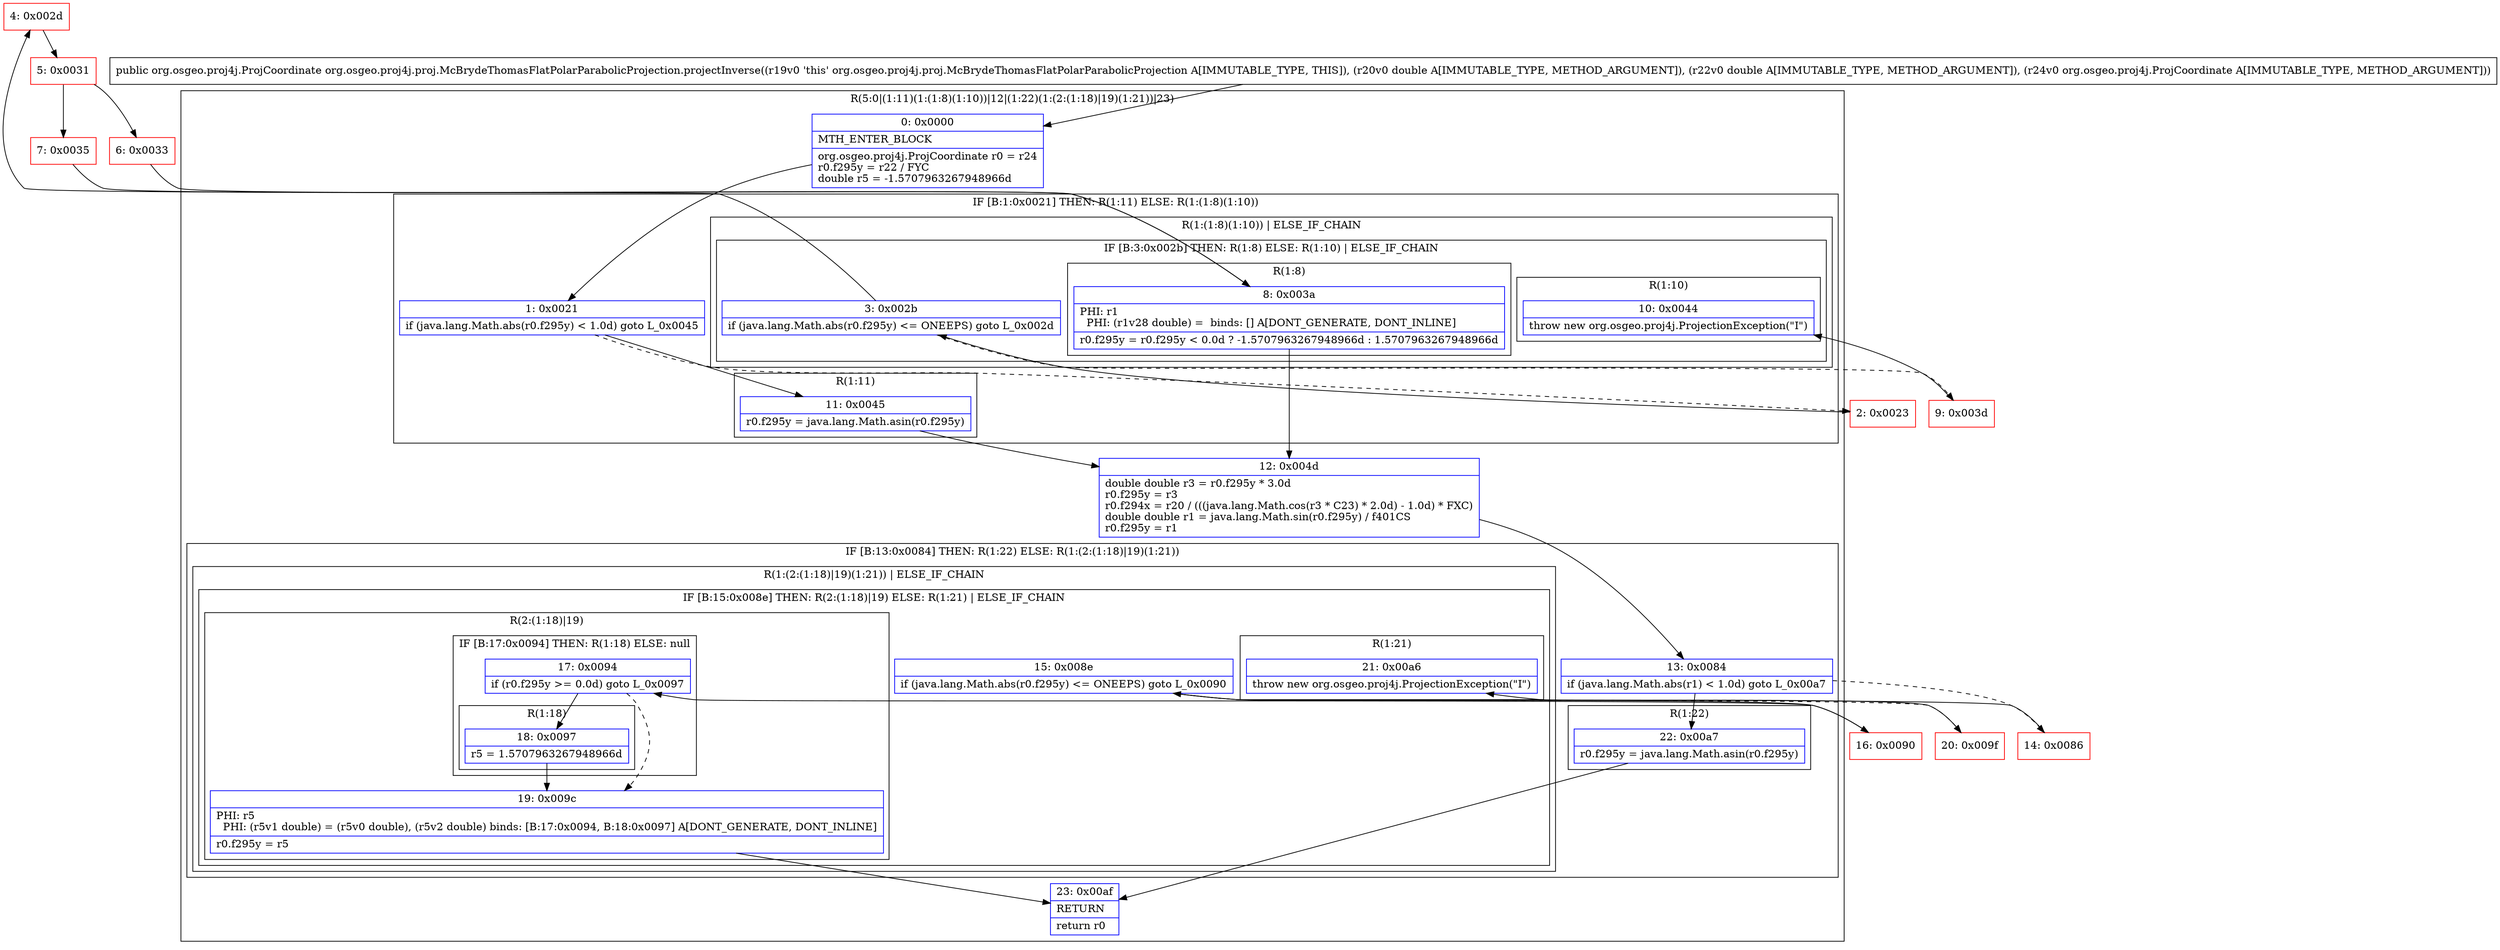 digraph "CFG fororg.osgeo.proj4j.proj.McBrydeThomasFlatPolarParabolicProjection.projectInverse(DDLorg\/osgeo\/proj4j\/ProjCoordinate;)Lorg\/osgeo\/proj4j\/ProjCoordinate;" {
subgraph cluster_Region_1858687762 {
label = "R(5:0|(1:11)(1:(1:8)(1:10))|12|(1:22)(1:(2:(1:18)|19)(1:21))|23)";
node [shape=record,color=blue];
Node_0 [shape=record,label="{0\:\ 0x0000|MTH_ENTER_BLOCK\l|org.osgeo.proj4j.ProjCoordinate r0 = r24\lr0.f295y = r22 \/ FYC\ldouble r5 = \-1.5707963267948966d\l}"];
subgraph cluster_IfRegion_598100194 {
label = "IF [B:1:0x0021] THEN: R(1:11) ELSE: R(1:(1:8)(1:10))";
node [shape=record,color=blue];
Node_1 [shape=record,label="{1\:\ 0x0021|if (java.lang.Math.abs(r0.f295y) \< 1.0d) goto L_0x0045\l}"];
subgraph cluster_Region_1958693844 {
label = "R(1:11)";
node [shape=record,color=blue];
Node_11 [shape=record,label="{11\:\ 0x0045|r0.f295y = java.lang.Math.asin(r0.f295y)\l}"];
}
subgraph cluster_Region_1419385755 {
label = "R(1:(1:8)(1:10)) | ELSE_IF_CHAIN\l";
node [shape=record,color=blue];
subgraph cluster_IfRegion_1610195839 {
label = "IF [B:3:0x002b] THEN: R(1:8) ELSE: R(1:10) | ELSE_IF_CHAIN\l";
node [shape=record,color=blue];
Node_3 [shape=record,label="{3\:\ 0x002b|if (java.lang.Math.abs(r0.f295y) \<= ONEEPS) goto L_0x002d\l}"];
subgraph cluster_Region_2072787537 {
label = "R(1:8)";
node [shape=record,color=blue];
Node_8 [shape=record,label="{8\:\ 0x003a|PHI: r1 \l  PHI: (r1v28 double) =  binds: [] A[DONT_GENERATE, DONT_INLINE]\l|r0.f295y = r0.f295y \< 0.0d ? \-1.5707963267948966d : 1.5707963267948966d\l}"];
}
subgraph cluster_Region_492708024 {
label = "R(1:10)";
node [shape=record,color=blue];
Node_10 [shape=record,label="{10\:\ 0x0044|throw new org.osgeo.proj4j.ProjectionException(\"I\")\l}"];
}
}
}
}
Node_12 [shape=record,label="{12\:\ 0x004d|double double r3 = r0.f295y * 3.0d\lr0.f295y = r3\lr0.f294x = r20 \/ (((java.lang.Math.cos(r3 * C23) * 2.0d) \- 1.0d) * FXC)\ldouble double r1 = java.lang.Math.sin(r0.f295y) \/ f401CS\lr0.f295y = r1\l}"];
subgraph cluster_IfRegion_444931798 {
label = "IF [B:13:0x0084] THEN: R(1:22) ELSE: R(1:(2:(1:18)|19)(1:21))";
node [shape=record,color=blue];
Node_13 [shape=record,label="{13\:\ 0x0084|if (java.lang.Math.abs(r1) \< 1.0d) goto L_0x00a7\l}"];
subgraph cluster_Region_1794935962 {
label = "R(1:22)";
node [shape=record,color=blue];
Node_22 [shape=record,label="{22\:\ 0x00a7|r0.f295y = java.lang.Math.asin(r0.f295y)\l}"];
}
subgraph cluster_Region_782038907 {
label = "R(1:(2:(1:18)|19)(1:21)) | ELSE_IF_CHAIN\l";
node [shape=record,color=blue];
subgraph cluster_IfRegion_1687395322 {
label = "IF [B:15:0x008e] THEN: R(2:(1:18)|19) ELSE: R(1:21) | ELSE_IF_CHAIN\l";
node [shape=record,color=blue];
Node_15 [shape=record,label="{15\:\ 0x008e|if (java.lang.Math.abs(r0.f295y) \<= ONEEPS) goto L_0x0090\l}"];
subgraph cluster_Region_1822940275 {
label = "R(2:(1:18)|19)";
node [shape=record,color=blue];
subgraph cluster_IfRegion_1994600012 {
label = "IF [B:17:0x0094] THEN: R(1:18) ELSE: null";
node [shape=record,color=blue];
Node_17 [shape=record,label="{17\:\ 0x0094|if (r0.f295y \>= 0.0d) goto L_0x0097\l}"];
subgraph cluster_Region_1647379745 {
label = "R(1:18)";
node [shape=record,color=blue];
Node_18 [shape=record,label="{18\:\ 0x0097|r5 = 1.5707963267948966d\l}"];
}
}
Node_19 [shape=record,label="{19\:\ 0x009c|PHI: r5 \l  PHI: (r5v1 double) = (r5v0 double), (r5v2 double) binds: [B:17:0x0094, B:18:0x0097] A[DONT_GENERATE, DONT_INLINE]\l|r0.f295y = r5\l}"];
}
subgraph cluster_Region_562421015 {
label = "R(1:21)";
node [shape=record,color=blue];
Node_21 [shape=record,label="{21\:\ 0x00a6|throw new org.osgeo.proj4j.ProjectionException(\"I\")\l}"];
}
}
}
}
Node_23 [shape=record,label="{23\:\ 0x00af|RETURN\l|return r0\l}"];
}
Node_2 [shape=record,color=red,label="{2\:\ 0x0023}"];
Node_4 [shape=record,color=red,label="{4\:\ 0x002d}"];
Node_5 [shape=record,color=red,label="{5\:\ 0x0031}"];
Node_6 [shape=record,color=red,label="{6\:\ 0x0033}"];
Node_7 [shape=record,color=red,label="{7\:\ 0x0035}"];
Node_9 [shape=record,color=red,label="{9\:\ 0x003d}"];
Node_14 [shape=record,color=red,label="{14\:\ 0x0086}"];
Node_16 [shape=record,color=red,label="{16\:\ 0x0090}"];
Node_20 [shape=record,color=red,label="{20\:\ 0x009f}"];
MethodNode[shape=record,label="{public org.osgeo.proj4j.ProjCoordinate org.osgeo.proj4j.proj.McBrydeThomasFlatPolarParabolicProjection.projectInverse((r19v0 'this' org.osgeo.proj4j.proj.McBrydeThomasFlatPolarParabolicProjection A[IMMUTABLE_TYPE, THIS]), (r20v0 double A[IMMUTABLE_TYPE, METHOD_ARGUMENT]), (r22v0 double A[IMMUTABLE_TYPE, METHOD_ARGUMENT]), (r24v0 org.osgeo.proj4j.ProjCoordinate A[IMMUTABLE_TYPE, METHOD_ARGUMENT])) }"];
MethodNode -> Node_0;
Node_0 -> Node_1;
Node_1 -> Node_2[style=dashed];
Node_1 -> Node_11;
Node_11 -> Node_12;
Node_3 -> Node_4;
Node_3 -> Node_9[style=dashed];
Node_8 -> Node_12;
Node_12 -> Node_13;
Node_13 -> Node_14[style=dashed];
Node_13 -> Node_22;
Node_22 -> Node_23;
Node_15 -> Node_16;
Node_15 -> Node_20[style=dashed];
Node_17 -> Node_18;
Node_17 -> Node_19[style=dashed];
Node_18 -> Node_19;
Node_19 -> Node_23;
Node_2 -> Node_3;
Node_4 -> Node_5;
Node_5 -> Node_6;
Node_5 -> Node_7;
Node_6 -> Node_8;
Node_7 -> Node_8;
Node_9 -> Node_10;
Node_14 -> Node_15;
Node_16 -> Node_17;
Node_20 -> Node_21;
}

